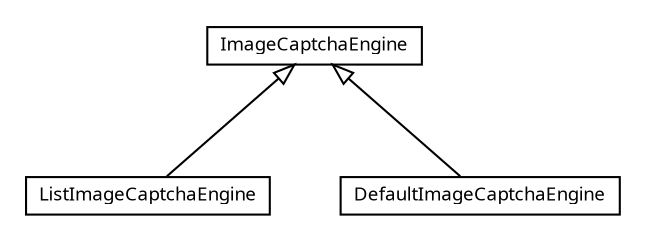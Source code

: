 #!/usr/local/bin/dot
#
# Class diagram 
# Generated by UmlGraph version 4.6 (http://www.spinellis.gr/sw/umlgraph)
#

digraph G {
	edge [fontname="arial",fontsize=10,labelfontname="arial",labelfontsize=10];
	node [fontname="arial",fontsize=10,shape=plaintext];
	// com.octo.captcha.engine.image.ListImageCaptchaEngine
	c1965 [label=<<table border="0" cellborder="1" cellspacing="0" cellpadding="2" port="p" href="./ListImageCaptchaEngine.html">
		<tr><td><table border="0" cellspacing="0" cellpadding="1">
			<tr><td><font face="ariali"> ListImageCaptchaEngine </font></td></tr>
		</table></td></tr>
		</table>>, fontname="arial", fontcolor="black", fontsize=9.0];
	// com.octo.captcha.engine.image.ImageCaptchaEngine
	c1966 [label=<<table border="0" cellborder="1" cellspacing="0" cellpadding="2" port="p" href="./ImageCaptchaEngine.html">
		<tr><td><table border="0" cellspacing="0" cellpadding="1">
			<tr><td><font face="ariali"> ImageCaptchaEngine </font></td></tr>
		</table></td></tr>
		</table>>, fontname="arial", fontcolor="black", fontsize=9.0];
	// com.octo.captcha.engine.image.DefaultImageCaptchaEngine
	c1967 [label=<<table border="0" cellborder="1" cellspacing="0" cellpadding="2" port="p" href="./DefaultImageCaptchaEngine.html">
		<tr><td><table border="0" cellspacing="0" cellpadding="1">
			<tr><td><font face="ariali"> DefaultImageCaptchaEngine </font></td></tr>
		</table></td></tr>
		</table>>, fontname="arial", fontcolor="black", fontsize=9.0];
	//com.octo.captcha.engine.image.ListImageCaptchaEngine extends com.octo.captcha.engine.image.ImageCaptchaEngine
	c1966:p -> c1965:p [dir=back,arrowtail=empty];
	//com.octo.captcha.engine.image.DefaultImageCaptchaEngine extends com.octo.captcha.engine.image.ImageCaptchaEngine
	c1966:p -> c1967:p [dir=back,arrowtail=empty];
}

